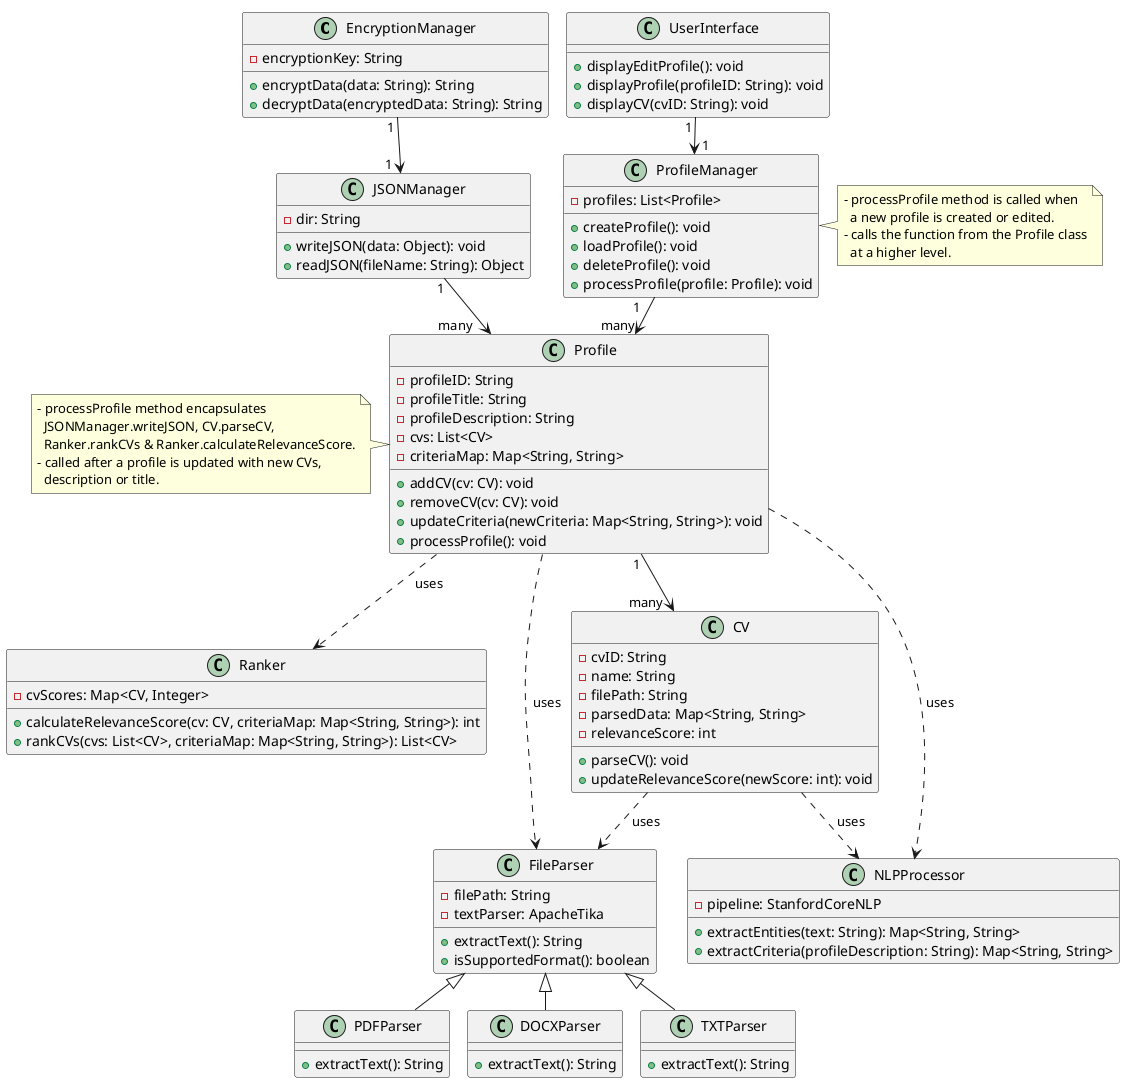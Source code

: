 @startuml
!pragma layout smetana


class EncryptionManager {
  - encryptionKey: String
  + encryptData(data: String): String
  + decryptData(encryptedData: String): String
}

class JSONManager {
  - dir: String
  + writeJSON(data: Object): void
  + readJSON(fileName: String): Object
}
class UserInterface {
  + displayEditProfile(): void
  + displayProfile(profileID: String): void
  + displayCV(cvID: String): void
}

class ProfileManager {
  - profiles: List<Profile>
  + createProfile(): void
  + loadProfile(): void
  + deleteProfile(): void
  + processProfile(profile: Profile): void
}
note right of ProfileManager
- processProfile method is called when
  a new profile is created or edited.
- calls the function from the Profile class
  at a higher level.
end note

class Ranker {
  - cvScores: Map<CV, Integer>
  + calculateRelevanceScore(cv: CV, criteriaMap: Map<String, String>): int
  + rankCVs(cvs: List<CV>, criteriaMap: Map<String, String>): List<CV>
}

class Profile {
  - profileID: String
  - profileTitle: String
  - profileDescription: String
  - cvs: List<CV>
  - criteriaMap: Map<String, String>
  + addCV(cv: CV): void
  + removeCV(cv: CV): void
  + updateCriteria(newCriteria: Map<String, String>): void
  + processProfile(): void
}
note left of Profile
- processProfile method encapsulates
  JSONManager.writeJSON, CV.parseCV,
  Ranker.rankCVs & Ranker.calculateRelevanceScore.
- called after a profile is updated with new CVs,
  description or title.
end note

class CV {
  - cvID: String
  - name: String
  - filePath: String
  - parsedData: Map<String, String>
  - relevanceScore: int
  + parseCV(): void
  + updateRelevanceScore(newScore: int): void
}


class FileParser {
  - filePath: String
  - textParser: ApacheTika
  + extractText(): String
  + isSupportedFormat(): boolean
}

class NLPProcessor {
  - pipeline: StanfordCoreNLP
  + extractEntities(text: String): Map<String, String>
  + extractCriteria(profileDescription: String): Map<String, String>
}

class PDFParser {
  + extractText(): String
}

class DOCXParser {
  + extractText(): String
}

class TXTParser {
  + extractText(): String
}

'==================================================
' Define relationships:
ProfileManager "1    " --> "many" Profile
Profile "1" --> "many   " CV
' Profile uses FileParser and NLPProcessor during processing
Profile ..> FileParser : uses
Profile ..> NLPProcessor : uses
' Also, Profile uses Ranker to rank its CVs (dependency)
Profile ..> Ranker : uses
' CV depends on FileParser and NLPProcessor as well
CV ..> FileParser : uses
CV ..> NLPProcessor : uses
FileParser <|-- PDFParser
FileParser <|-- DOCXParser
FileParser <|-- TXTParser
JSONManager "1" --> "many     " Profile
UserInterface "1 " --> "  1" ProfileManager
EncryptionManager "1 " --> "1  " JSONManager

@enduml
